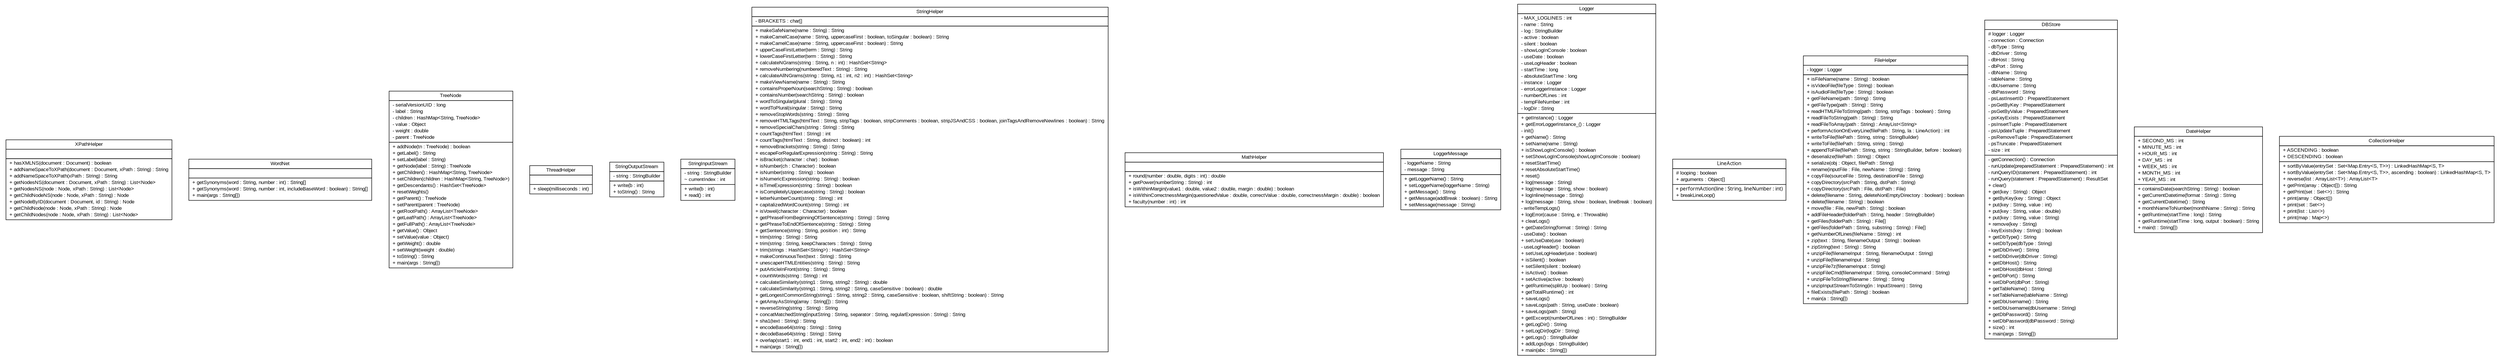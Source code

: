 #!/usr/local/bin/dot
#
# Class diagram 
# Generated by UMLGraph version 5.2 (http://www.umlgraph.org/)
#

digraph G {
	edge [fontname="arial",fontsize=10,labelfontname="arial",labelfontsize=10];
	node [fontname="arial",fontsize=10,shape=plaintext];
	nodesep=0.25;
	ranksep=0.5;
	// tud.iir.helper.XPathHelper
	c4185 [label=<<table title="tud.iir.helper.XPathHelper" border="0" cellborder="1" cellspacing="0" cellpadding="2" port="p" href="./XPathHelper.html">
		<tr><td><table border="0" cellspacing="0" cellpadding="1">
<tr><td align="center" balign="center"> XPathHelper </td></tr>
		</table></td></tr>
		<tr><td><table border="0" cellspacing="0" cellpadding="1">
<tr><td align="left" balign="left">  </td></tr>
		</table></td></tr>
		<tr><td><table border="0" cellspacing="0" cellpadding="1">
<tr><td align="left" balign="left"> + hasXMLNS(document : Document) : boolean </td></tr>
<tr><td align="left" balign="left"> + addNameSpaceToXPath(document : Document, xPath : String) : String </td></tr>
<tr><td align="left" balign="left"> + addNameSpaceToXPath(xPath : String) : String </td></tr>
<tr><td align="left" balign="left"> + getNodesNS(document : Document, xPath : String) : List&lt;Node&gt; </td></tr>
<tr><td align="left" balign="left"> + getNodesNS(node : Node, xPath : String) : List&lt;Node&gt; </td></tr>
<tr><td align="left" balign="left"> + getChildNodeNS(node : Node, xPath : String) : Node </td></tr>
<tr><td align="left" balign="left"> + getNodeByID(document : Document, id : String) : Node </td></tr>
<tr><td align="left" balign="left"> + getChildNode(node : Node, xPath : String) : Node </td></tr>
<tr><td align="left" balign="left"> + getChildNodes(node : Node, xPath : String) : List&lt;Node&gt; </td></tr>
		</table></td></tr>
		</table>>, fontname="arial", fontcolor="black", fontsize=10.0];
	// tud.iir.helper.WordNet
	c4186 [label=<<table title="tud.iir.helper.WordNet" border="0" cellborder="1" cellspacing="0" cellpadding="2" port="p" href="./WordNet.html">
		<tr><td><table border="0" cellspacing="0" cellpadding="1">
<tr><td align="center" balign="center"> WordNet </td></tr>
		</table></td></tr>
		<tr><td><table border="0" cellspacing="0" cellpadding="1">
<tr><td align="left" balign="left">  </td></tr>
		</table></td></tr>
		<tr><td><table border="0" cellspacing="0" cellpadding="1">
<tr><td align="left" balign="left"> + getSynonyms(word : String, number : int) : String[] </td></tr>
<tr><td align="left" balign="left"> + getSynonyms(word : String, number : int, includeBaseWord : boolean) : String[] </td></tr>
<tr><td align="left" balign="left"> + main(args : String[]) </td></tr>
		</table></td></tr>
		</table>>, fontname="arial", fontcolor="black", fontsize=10.0];
	// tud.iir.helper.TreeNode
	c4187 [label=<<table title="tud.iir.helper.TreeNode" border="0" cellborder="1" cellspacing="0" cellpadding="2" port="p" href="./TreeNode.html">
		<tr><td><table border="0" cellspacing="0" cellpadding="1">
<tr><td align="center" balign="center"> TreeNode </td></tr>
		</table></td></tr>
		<tr><td><table border="0" cellspacing="0" cellpadding="1">
<tr><td align="left" balign="left"> - serialVersionUID : long </td></tr>
<tr><td align="left" balign="left"> - label : String </td></tr>
<tr><td align="left" balign="left"> - children : HashMap&lt;String, TreeNode&gt; </td></tr>
<tr><td align="left" balign="left"> - value : Object </td></tr>
<tr><td align="left" balign="left"> - weight : double </td></tr>
<tr><td align="left" balign="left"> - parent : TreeNode </td></tr>
		</table></td></tr>
		<tr><td><table border="0" cellspacing="0" cellpadding="1">
<tr><td align="left" balign="left"> + addNode(tn : TreeNode) : boolean </td></tr>
<tr><td align="left" balign="left"> + getLabel() : String </td></tr>
<tr><td align="left" balign="left"> + setLabel(label : String) </td></tr>
<tr><td align="left" balign="left"> + getNode(label : String) : TreeNode </td></tr>
<tr><td align="left" balign="left"> + getChildren() : HashMap&lt;String, TreeNode&gt; </td></tr>
<tr><td align="left" balign="left"> + setChildren(children : HashMap&lt;String, TreeNode&gt;) </td></tr>
<tr><td align="left" balign="left"> + getDescendants() : HashSet&lt;TreeNode&gt; </td></tr>
<tr><td align="left" balign="left"> + resetWeights() </td></tr>
<tr><td align="left" balign="left"> + getParent() : TreeNode </td></tr>
<tr><td align="left" balign="left"> + setParent(parent : TreeNode) </td></tr>
<tr><td align="left" balign="left"> + getRootPath() : ArrayList&lt;TreeNode&gt; </td></tr>
<tr><td align="left" balign="left"> + getLeafPath() : ArrayList&lt;TreeNode&gt; </td></tr>
<tr><td align="left" balign="left"> + getFullPath() : ArrayList&lt;TreeNode&gt; </td></tr>
<tr><td align="left" balign="left"> + getValue() : Object </td></tr>
<tr><td align="left" balign="left"> + setValue(value : Object) </td></tr>
<tr><td align="left" balign="left"> + getWeight() : double </td></tr>
<tr><td align="left" balign="left"> + setWeight(weight : double) </td></tr>
<tr><td align="left" balign="left"> + toString() : String </td></tr>
<tr><td align="left" balign="left"> + main(args : String[]) </td></tr>
		</table></td></tr>
		</table>>, fontname="arial", fontcolor="black", fontsize=10.0];
	// tud.iir.helper.ThreadHelper
	c4188 [label=<<table title="tud.iir.helper.ThreadHelper" border="0" cellborder="1" cellspacing="0" cellpadding="2" port="p" href="./ThreadHelper.html">
		<tr><td><table border="0" cellspacing="0" cellpadding="1">
<tr><td align="center" balign="center"> ThreadHelper </td></tr>
		</table></td></tr>
		<tr><td><table border="0" cellspacing="0" cellpadding="1">
<tr><td align="left" balign="left">  </td></tr>
		</table></td></tr>
		<tr><td><table border="0" cellspacing="0" cellpadding="1">
<tr><td align="left" balign="left"> + sleep(milliseconds : int) </td></tr>
		</table></td></tr>
		</table>>, fontname="arial", fontcolor="black", fontsize=10.0];
	// tud.iir.helper.StringOutputStream
	c4189 [label=<<table title="tud.iir.helper.StringOutputStream" border="0" cellborder="1" cellspacing="0" cellpadding="2" port="p" href="./StringOutputStream.html">
		<tr><td><table border="0" cellspacing="0" cellpadding="1">
<tr><td align="center" balign="center"> StringOutputStream </td></tr>
		</table></td></tr>
		<tr><td><table border="0" cellspacing="0" cellpadding="1">
<tr><td align="left" balign="left"> - string : StringBuilder </td></tr>
		</table></td></tr>
		<tr><td><table border="0" cellspacing="0" cellpadding="1">
<tr><td align="left" balign="left"> + write(b : int) </td></tr>
<tr><td align="left" balign="left"> + toString() : String </td></tr>
		</table></td></tr>
		</table>>, fontname="arial", fontcolor="black", fontsize=10.0];
	// tud.iir.helper.StringInputStream
	c4190 [label=<<table title="tud.iir.helper.StringInputStream" border="0" cellborder="1" cellspacing="0" cellpadding="2" port="p" href="./StringInputStream.html">
		<tr><td><table border="0" cellspacing="0" cellpadding="1">
<tr><td align="center" balign="center"> StringInputStream </td></tr>
		</table></td></tr>
		<tr><td><table border="0" cellspacing="0" cellpadding="1">
<tr><td align="left" balign="left"> - string : StringBuilder </td></tr>
<tr><td align="left" balign="left"> ~ currentIndex : int </td></tr>
		</table></td></tr>
		<tr><td><table border="0" cellspacing="0" cellpadding="1">
<tr><td align="left" balign="left"> + write(b : int) </td></tr>
<tr><td align="left" balign="left"> + read() : int </td></tr>
		</table></td></tr>
		</table>>, fontname="arial", fontcolor="black", fontsize=10.0];
	// tud.iir.helper.StringHelper
	c4191 [label=<<table title="tud.iir.helper.StringHelper" border="0" cellborder="1" cellspacing="0" cellpadding="2" port="p" href="./StringHelper.html">
		<tr><td><table border="0" cellspacing="0" cellpadding="1">
<tr><td align="center" balign="center"> StringHelper </td></tr>
		</table></td></tr>
		<tr><td><table border="0" cellspacing="0" cellpadding="1">
<tr><td align="left" balign="left"> - BRACKETS : char[] </td></tr>
		</table></td></tr>
		<tr><td><table border="0" cellspacing="0" cellpadding="1">
<tr><td align="left" balign="left"> + makeSafeName(name : String) : String </td></tr>
<tr><td align="left" balign="left"> + makeCamelCase(name : String, uppercaseFirst : boolean, toSingular : boolean) : String </td></tr>
<tr><td align="left" balign="left"> + makeCamelCase(name : String, uppercaseFirst : boolean) : String </td></tr>
<tr><td align="left" balign="left"> + upperCaseFirstLetter(term : String) : String </td></tr>
<tr><td align="left" balign="left"> + lowerCaseFirstLetter(term : String) : String </td></tr>
<tr><td align="left" balign="left"> + calculateNGrams(string : String, n : int) : HashSet&lt;String&gt; </td></tr>
<tr><td align="left" balign="left"> + removeNumbering(numberedText : String) : String </td></tr>
<tr><td align="left" balign="left"> + calculateAllNGrams(string : String, n1 : int, n2 : int) : HashSet&lt;String&gt; </td></tr>
<tr><td align="left" balign="left"> + makeViewName(name : String) : String </td></tr>
<tr><td align="left" balign="left"> + containsProperNoun(searchString : String) : boolean </td></tr>
<tr><td align="left" balign="left"> + containsNumber(searchString : String) : boolean </td></tr>
<tr><td align="left" balign="left"> + wordToSingular(plural : String) : String </td></tr>
<tr><td align="left" balign="left"> + wordToPlural(singular : String) : String </td></tr>
<tr><td align="left" balign="left"> + removeStopWords(string : String) : String </td></tr>
<tr><td align="left" balign="left"> + removeHTMLTags(htmlText : String, stripTags : boolean, stripComments : boolean, stripJSAndCSS : boolean, joinTagsAndRemoveNewlines : boolean) : String </td></tr>
<tr><td align="left" balign="left"> + removeSpecialChars(string : String) : String </td></tr>
<tr><td align="left" balign="left"> + countTags(htmlText : String) : int </td></tr>
<tr><td align="left" balign="left"> + countTags(htmlText : String, distinct : boolean) : int </td></tr>
<tr><td align="left" balign="left"> + removeBrackets(string : String) : String </td></tr>
<tr><td align="left" balign="left"> + escapeForRegularExpression(string : String) : String </td></tr>
<tr><td align="left" balign="left"> + isBracket(character : char) : boolean </td></tr>
<tr><td align="left" balign="left"> + isNumber(ch : Character) : boolean </td></tr>
<tr><td align="left" balign="left"> + isNumber(string : String) : boolean </td></tr>
<tr><td align="left" balign="left"> + isNumericExpression(string : String) : boolean </td></tr>
<tr><td align="left" balign="left"> + isTimeExpression(string : String) : boolean </td></tr>
<tr><td align="left" balign="left"> + isCompletelyUppercase(string : String) : boolean </td></tr>
<tr><td align="left" balign="left"> + letterNumberCount(string : String) : int </td></tr>
<tr><td align="left" balign="left"> + capitalizedWordCount(string : String) : int </td></tr>
<tr><td align="left" balign="left"> + isVowel(character : Character) : boolean </td></tr>
<tr><td align="left" balign="left"> + getPhraseFromBeginningOfSentence(string : String) : String </td></tr>
<tr><td align="left" balign="left"> + getPhraseToEndOfSentence(string : String) : String </td></tr>
<tr><td align="left" balign="left"> + getSentence(string : String, position : int) : String </td></tr>
<tr><td align="left" balign="left"> + trim(string : String) : String </td></tr>
<tr><td align="left" balign="left"> + trim(string : String, keepCharacters : String) : String </td></tr>
<tr><td align="left" balign="left"> + trim(strings : HashSet&lt;String&gt;) : HashSet&lt;String&gt; </td></tr>
<tr><td align="left" balign="left"> + makeContinuousText(text : String) : String </td></tr>
<tr><td align="left" balign="left"> + unescapeHTMLEntities(string : String) : String </td></tr>
<tr><td align="left" balign="left"> + putArticleInFront(string : String) : String </td></tr>
<tr><td align="left" balign="left"> + countWords(string : String) : int </td></tr>
<tr><td align="left" balign="left"> + calculateSimilarity(string1 : String, string2 : String) : double </td></tr>
<tr><td align="left" balign="left"> + calculateSimilarity(string1 : String, string2 : String, caseSensitive : boolean) : double </td></tr>
<tr><td align="left" balign="left"> + getLongestCommonString(string1 : String, string2 : String, caseSensitive : boolean, shiftString : boolean) : String </td></tr>
<tr><td align="left" balign="left"> + getArrayAsString(array : String[]) : String </td></tr>
<tr><td align="left" balign="left"> + reverseString(string : String) : String </td></tr>
<tr><td align="left" balign="left"> + concatMatchedString(inputString : String, separator : String, regularExpression : String) : String </td></tr>
<tr><td align="left" balign="left"> + sha1(text : String) : String </td></tr>
<tr><td align="left" balign="left"> + encodeBase64(string : String) : String </td></tr>
<tr><td align="left" balign="left"> + decodeBase64(string : String) : String </td></tr>
<tr><td align="left" balign="left"> + overlap(start1 : int, end1 : int, start2 : int, end2 : int) : boolean </td></tr>
<tr><td align="left" balign="left"> + main(args : String[]) </td></tr>
		</table></td></tr>
		</table>>, fontname="arial", fontcolor="black", fontsize=10.0];
	// tud.iir.helper.MathHelper
	c4192 [label=<<table title="tud.iir.helper.MathHelper" border="0" cellborder="1" cellspacing="0" cellpadding="2" port="p" href="./MathHelper.html">
		<tr><td><table border="0" cellspacing="0" cellpadding="1">
<tr><td align="center" balign="center"> MathHelper </td></tr>
		</table></td></tr>
		<tr><td><table border="0" cellspacing="0" cellpadding="1">
<tr><td align="left" balign="left">  </td></tr>
		</table></td></tr>
		<tr><td><table border="0" cellspacing="0" cellpadding="1">
<tr><td align="left" balign="left"> + round(number : double, digits : int) : double </td></tr>
<tr><td align="left" balign="left"> + getPower(numberString : String) : int </td></tr>
<tr><td align="left" balign="left"> + isWithinMargin(value1 : double, value2 : double, margin : double) : boolean </td></tr>
<tr><td align="left" balign="left"> + isWithinCorrectnessMargin(questionedValue : double, correctValue : double, correctnessMargin : double) : boolean </td></tr>
<tr><td align="left" balign="left"> + faculty(number : int) : int </td></tr>
		</table></td></tr>
		</table>>, fontname="arial", fontcolor="black", fontsize=10.0];
	// tud.iir.helper.LoggerMessage
	c4193 [label=<<table title="tud.iir.helper.LoggerMessage" border="0" cellborder="1" cellspacing="0" cellpadding="2" port="p" href="./LoggerMessage.html">
		<tr><td><table border="0" cellspacing="0" cellpadding="1">
<tr><td align="center" balign="center"> LoggerMessage </td></tr>
		</table></td></tr>
		<tr><td><table border="0" cellspacing="0" cellpadding="1">
<tr><td align="left" balign="left"> - loggerName : String </td></tr>
<tr><td align="left" balign="left"> - message : String </td></tr>
		</table></td></tr>
		<tr><td><table border="0" cellspacing="0" cellpadding="1">
<tr><td align="left" balign="left"> + getLoggerName() : String </td></tr>
<tr><td align="left" balign="left"> + setLoggerName(loggerName : String) </td></tr>
<tr><td align="left" balign="left"> + getMessage() : String </td></tr>
<tr><td align="left" balign="left"> + getMessage(addBreak : boolean) : String </td></tr>
<tr><td align="left" balign="left"> + setMessage(message : String) </td></tr>
		</table></td></tr>
		</table>>, fontname="arial", fontcolor="black", fontsize=10.0];
	// tud.iir.helper.Logger
	c4194 [label=<<table title="tud.iir.helper.Logger" border="0" cellborder="1" cellspacing="0" cellpadding="2" port="p" href="./Logger.html">
		<tr><td><table border="0" cellspacing="0" cellpadding="1">
<tr><td align="center" balign="center"> Logger </td></tr>
		</table></td></tr>
		<tr><td><table border="0" cellspacing="0" cellpadding="1">
<tr><td align="left" balign="left"> - MAX_LOGLINES : int </td></tr>
<tr><td align="left" balign="left"> - name : String </td></tr>
<tr><td align="left" balign="left"> - log : StringBuilder </td></tr>
<tr><td align="left" balign="left"> - active : boolean </td></tr>
<tr><td align="left" balign="left"> - silent : boolean </td></tr>
<tr><td align="left" balign="left"> - showLogInConsole : boolean </td></tr>
<tr><td align="left" balign="left"> - useDate : boolean </td></tr>
<tr><td align="left" balign="left"> - useLogHeader : boolean </td></tr>
<tr><td align="left" balign="left"> - startTime : long </td></tr>
<tr><td align="left" balign="left"> - absoluteStartTime : long </td></tr>
<tr><td align="left" balign="left"> - instance : Logger </td></tr>
<tr><td align="left" balign="left"> - errorLoggerInstance : Logger </td></tr>
<tr><td align="left" balign="left"> - numberOfLines : int </td></tr>
<tr><td align="left" balign="left"> - tempFileNumber : int </td></tr>
<tr><td align="left" balign="left"> - logDir : String </td></tr>
		</table></td></tr>
		<tr><td><table border="0" cellspacing="0" cellpadding="1">
<tr><td align="left" balign="left"> + getInstance() : Logger </td></tr>
<tr><td align="left" balign="left"> + getErrorLoggerInstance_() : Logger </td></tr>
<tr><td align="left" balign="left"> - init() </td></tr>
<tr><td align="left" balign="left"> + getName() : String </td></tr>
<tr><td align="left" balign="left"> + setName(name : String) </td></tr>
<tr><td align="left" balign="left"> + isShowLogInConsole() : boolean </td></tr>
<tr><td align="left" balign="left"> + setShowLogInConsole(showLogInConsole : boolean) </td></tr>
<tr><td align="left" balign="left"> + resetStartTime() </td></tr>
<tr><td align="left" balign="left"> + resetAbsoluteStartTime() </td></tr>
<tr><td align="left" balign="left"> + reset() </td></tr>
<tr><td align="left" balign="left"> + log(message : String) </td></tr>
<tr><td align="left" balign="left"> + log(message : String, show : boolean) </td></tr>
<tr><td align="left" balign="left"> + logInline(message : String) </td></tr>
<tr><td align="left" balign="left"> + log(message : String, show : boolean, lineBreak : boolean) </td></tr>
<tr><td align="left" balign="left"> - writeTempLogs() </td></tr>
<tr><td align="left" balign="left"> + logError(cause : String, e : Throwable) </td></tr>
<tr><td align="left" balign="left"> + clearLogs() </td></tr>
<tr><td align="left" balign="left"> + getDateString(format : String) : String </td></tr>
<tr><td align="left" balign="left"> - useDate() : boolean </td></tr>
<tr><td align="left" balign="left"> + setUseDate(use : boolean) </td></tr>
<tr><td align="left" balign="left"> - useLogHeader() : boolean </td></tr>
<tr><td align="left" balign="left"> + setUseLogHeader(use : boolean) </td></tr>
<tr><td align="left" balign="left"> + isSilent() : boolean </td></tr>
<tr><td align="left" balign="left"> + setSilent(silent : boolean) </td></tr>
<tr><td align="left" balign="left"> + isActive() : boolean </td></tr>
<tr><td align="left" balign="left"> + setActive(active : boolean) </td></tr>
<tr><td align="left" balign="left"> + getRuntime(splitUp : boolean) : String </td></tr>
<tr><td align="left" balign="left"> + getTotalRuntime() : int </td></tr>
<tr><td align="left" balign="left"> + saveLogs() </td></tr>
<tr><td align="left" balign="left"> + saveLogs(path : String, useDate : boolean) </td></tr>
<tr><td align="left" balign="left"> + saveLogs(path : String) </td></tr>
<tr><td align="left" balign="left"> + getExcerpt(numberOfLines : int) : StringBuilder </td></tr>
<tr><td align="left" balign="left"> + getLogDir() : String </td></tr>
<tr><td align="left" balign="left"> + setLogDir(logDir : String) </td></tr>
<tr><td align="left" balign="left"> + getLogs() : StringBuilder </td></tr>
<tr><td align="left" balign="left"> + addLogs(logs : StringBuilder) </td></tr>
<tr><td align="left" balign="left"> + main(abc : String[]) </td></tr>
		</table></td></tr>
		</table>>, fontname="arial", fontcolor="black", fontsize=10.0];
	// tud.iir.helper.LineAction
	c4195 [label=<<table title="tud.iir.helper.LineAction" border="0" cellborder="1" cellspacing="0" cellpadding="2" port="p" href="./LineAction.html">
		<tr><td><table border="0" cellspacing="0" cellpadding="1">
<tr><td align="center" balign="center"><font face="ariali"> LineAction </font></td></tr>
		</table></td></tr>
		<tr><td><table border="0" cellspacing="0" cellpadding="1">
<tr><td align="left" balign="left"> # looping : boolean </td></tr>
<tr><td align="left" balign="left"> + arguments : Object[] </td></tr>
		</table></td></tr>
		<tr><td><table border="0" cellspacing="0" cellpadding="1">
<tr><td align="left" balign="left"><font face="ariali" point-size="10.0"> + performAction(line : String, lineNumber : int) </font></td></tr>
<tr><td align="left" balign="left"> + breakLineLoop() </td></tr>
		</table></td></tr>
		</table>>, fontname="arial", fontcolor="black", fontsize=10.0];
	// tud.iir.helper.FileHelper
	c4196 [label=<<table title="tud.iir.helper.FileHelper" border="0" cellborder="1" cellspacing="0" cellpadding="2" port="p" href="./FileHelper.html">
		<tr><td><table border="0" cellspacing="0" cellpadding="1">
<tr><td align="center" balign="center"> FileHelper </td></tr>
		</table></td></tr>
		<tr><td><table border="0" cellspacing="0" cellpadding="1">
<tr><td align="left" balign="left"> - logger : Logger </td></tr>
		</table></td></tr>
		<tr><td><table border="0" cellspacing="0" cellpadding="1">
<tr><td align="left" balign="left"> + isFileName(name : String) : boolean </td></tr>
<tr><td align="left" balign="left"> + isVideoFile(fileType : String) : boolean </td></tr>
<tr><td align="left" balign="left"> + isAudioFile(fileType : String) : boolean </td></tr>
<tr><td align="left" balign="left"> + getFileName(path : String) : String </td></tr>
<tr><td align="left" balign="left"> + getFileType(path : String) : String </td></tr>
<tr><td align="left" balign="left"> + readHTMLFileToString(path : String, stripTags : boolean) : String </td></tr>
<tr><td align="left" balign="left"> + readFileToString(path : String) : String </td></tr>
<tr><td align="left" balign="left"> + readFileToArray(path : String) : ArrayList&lt;String&gt; </td></tr>
<tr><td align="left" balign="left"> + performActionOnEveryLine(filePath : String, la : LineAction) : int </td></tr>
<tr><td align="left" balign="left"> + writeToFile(filePath : String, string : StringBuilder) </td></tr>
<tr><td align="left" balign="left"> + writeToFile(filePath : String, string : String) </td></tr>
<tr><td align="left" balign="left"> + appendToFile(filePath : String, string : StringBuilder, before : boolean) </td></tr>
<tr><td align="left" balign="left"> + deserialize(filePath : String) : Object </td></tr>
<tr><td align="left" balign="left"> + serialize(obj : Object, filePath : String) </td></tr>
<tr><td align="left" balign="left"> + rename(inputFile : File, newName : String) : String </td></tr>
<tr><td align="left" balign="left"> + copyFile(sourceFile : String, destinationFile : String) </td></tr>
<tr><td align="left" balign="left"> + copyDirectory(srcPath : String, dstPath : String) </td></tr>
<tr><td align="left" balign="left"> + copyDirectory(srcPath : File, dstPath : File) </td></tr>
<tr><td align="left" balign="left"> + delete(filename : String, deleteNonEmptyDirectory : boolean) : boolean </td></tr>
<tr><td align="left" balign="left"> + delete(filename : String) : boolean </td></tr>
<tr><td align="left" balign="left"> + move(file : File, newPath : String) : boolean </td></tr>
<tr><td align="left" balign="left"> + addFileHeader(folderPath : String, header : StringBuilder) </td></tr>
<tr><td align="left" balign="left"> + getFiles(folderPath : String) : File[] </td></tr>
<tr><td align="left" balign="left"> + getFiles(folderPath : String, substring : String) : File[] </td></tr>
<tr><td align="left" balign="left"> + getNumberOfLines(fileName : String) : int </td></tr>
<tr><td align="left" balign="left"> + zip(text : String, filenameOutput : String) : boolean </td></tr>
<tr><td align="left" balign="left"> + zipString(text : String) : String </td></tr>
<tr><td align="left" balign="left"> + unzipFile(filenameInput : String, filenameOutput : String) </td></tr>
<tr><td align="left" balign="left"> + unzipFile(filenameInput : String) </td></tr>
<tr><td align="left" balign="left"> + unzipFile7z(filenameInput : String) </td></tr>
<tr><td align="left" balign="left"> + unzipFileCmd(filenameInput : String, consoleCommand : String) </td></tr>
<tr><td align="left" balign="left"> + unzipFileToString(filename : String) : String </td></tr>
<tr><td align="left" balign="left"> + unzipInputStreamToString(in : InputStream) : String </td></tr>
<tr><td align="left" balign="left"> + fileExists(filePath : String) : boolean </td></tr>
<tr><td align="left" balign="left"> + main(a : String[]) </td></tr>
		</table></td></tr>
		</table>>, fontname="arial", fontcolor="black", fontsize=10.0];
	// tud.iir.helper.DBStore
	c4197 [label=<<table title="tud.iir.helper.DBStore" border="0" cellborder="1" cellspacing="0" cellpadding="2" port="p" href="./DBStore.html">
		<tr><td><table border="0" cellspacing="0" cellpadding="1">
<tr><td align="center" balign="center"> DBStore </td></tr>
		</table></td></tr>
		<tr><td><table border="0" cellspacing="0" cellpadding="1">
<tr><td align="left" balign="left"> # logger : Logger </td></tr>
<tr><td align="left" balign="left"> - connection : Connection </td></tr>
<tr><td align="left" balign="left"> - dbType : String </td></tr>
<tr><td align="left" balign="left"> - dbDriver : String </td></tr>
<tr><td align="left" balign="left"> - dbHost : String </td></tr>
<tr><td align="left" balign="left"> - dbPort : String </td></tr>
<tr><td align="left" balign="left"> - dbName : String </td></tr>
<tr><td align="left" balign="left"> - tableName : String </td></tr>
<tr><td align="left" balign="left"> - dbUsername : String </td></tr>
<tr><td align="left" balign="left"> - dbPassword : String </td></tr>
<tr><td align="left" balign="left"> - psLastInsertID : PreparedStatement </td></tr>
<tr><td align="left" balign="left"> - psGetByKey : PreparedStatement </td></tr>
<tr><td align="left" balign="left"> - psGetByValue : PreparedStatement </td></tr>
<tr><td align="left" balign="left"> - psKeyExists : PreparedStatement </td></tr>
<tr><td align="left" balign="left"> - psInsertTuple : PreparedStatement </td></tr>
<tr><td align="left" balign="left"> - psUpdateTuple : PreparedStatement </td></tr>
<tr><td align="left" balign="left"> - psRemoveTuple : PreparedStatement </td></tr>
<tr><td align="left" balign="left"> - psTruncate : PreparedStatement </td></tr>
<tr><td align="left" balign="left"> - size : int </td></tr>
		</table></td></tr>
		<tr><td><table border="0" cellspacing="0" cellpadding="1">
<tr><td align="left" balign="left"> - getConnection() : Connection </td></tr>
<tr><td align="left" balign="left"> - runUpdate(preparedStatement : PreparedStatement) : int </td></tr>
<tr><td align="left" balign="left"> - runQueryID(statement : PreparedStatement) : int </td></tr>
<tr><td align="left" balign="left"> - runQuery(statement : PreparedStatement) : ResultSet </td></tr>
<tr><td align="left" balign="left"> + clear() </td></tr>
<tr><td align="left" balign="left"> + get(key : String) : Object </td></tr>
<tr><td align="left" balign="left"> + getByKey(key : String) : Object </td></tr>
<tr><td align="left" balign="left"> + put(key : String, value : int) </td></tr>
<tr><td align="left" balign="left"> + put(key : String, value : double) </td></tr>
<tr><td align="left" balign="left"> + put(key : String, value : String) </td></tr>
<tr><td align="left" balign="left"> + remove(key : String) </td></tr>
<tr><td align="left" balign="left"> - keyExists(key : String) : boolean </td></tr>
<tr><td align="left" balign="left"> + getDbType() : String </td></tr>
<tr><td align="left" balign="left"> + setDbType(dbType : String) </td></tr>
<tr><td align="left" balign="left"> + getDbDriver() : String </td></tr>
<tr><td align="left" balign="left"> + setDbDriver(dbDriver : String) </td></tr>
<tr><td align="left" balign="left"> + getDbHost() : String </td></tr>
<tr><td align="left" balign="left"> + setDbHost(dbHost : String) </td></tr>
<tr><td align="left" balign="left"> + getDbPort() : String </td></tr>
<tr><td align="left" balign="left"> + setDbPort(dbPort : String) </td></tr>
<tr><td align="left" balign="left"> + getTableName() : String </td></tr>
<tr><td align="left" balign="left"> + setTableName(tableName : String) </td></tr>
<tr><td align="left" balign="left"> + getDbUsername() : String </td></tr>
<tr><td align="left" balign="left"> + setDbUsername(dbUsername : String) </td></tr>
<tr><td align="left" balign="left"> + getDbPassword() : String </td></tr>
<tr><td align="left" balign="left"> + setDbPassword(dbPassword : String) </td></tr>
<tr><td align="left" balign="left"> + size() : int </td></tr>
<tr><td align="left" balign="left"> + main(args : String[]) </td></tr>
		</table></td></tr>
		</table>>, fontname="arial", fontcolor="black", fontsize=10.0];
	// tud.iir.helper.DateHelper
	c4198 [label=<<table title="tud.iir.helper.DateHelper" border="0" cellborder="1" cellspacing="0" cellpadding="2" port="p" href="./DateHelper.html">
		<tr><td><table border="0" cellspacing="0" cellpadding="1">
<tr><td align="center" balign="center"> DateHelper </td></tr>
		</table></td></tr>
		<tr><td><table border="0" cellspacing="0" cellpadding="1">
<tr><td align="left" balign="left"> + SECOND_MS : int </td></tr>
<tr><td align="left" balign="left"> + MINUTE_MS : int </td></tr>
<tr><td align="left" balign="left"> + HOUR_MS : int </td></tr>
<tr><td align="left" balign="left"> + DAY_MS : int </td></tr>
<tr><td align="left" balign="left"> + WEEK_MS : int </td></tr>
<tr><td align="left" balign="left"> + MONTH_MS : int </td></tr>
<tr><td align="left" balign="left"> + YEAR_MS : int </td></tr>
		</table></td></tr>
		<tr><td><table border="0" cellspacing="0" cellpadding="1">
<tr><td align="left" balign="left"> + containsDate(searchString : String) : boolean </td></tr>
<tr><td align="left" balign="left"> + getCurrentDatetime(format : String) : String </td></tr>
<tr><td align="left" balign="left"> + getCurrentDatetime() : String </td></tr>
<tr><td align="left" balign="left"> + monthNameToNumber(monthName : String) : String </td></tr>
<tr><td align="left" balign="left"> + getRuntime(startTime : long) : String </td></tr>
<tr><td align="left" balign="left"> + getRuntime(startTime : long, output : boolean) : String </td></tr>
<tr><td align="left" balign="left"> + main(t : String[]) </td></tr>
		</table></td></tr>
		</table>>, fontname="arial", fontcolor="black", fontsize=10.0];
	// tud.iir.helper.CollectionHelper
	c4199 [label=<<table title="tud.iir.helper.CollectionHelper" border="0" cellborder="1" cellspacing="0" cellpadding="2" port="p" href="./CollectionHelper.html">
		<tr><td><table border="0" cellspacing="0" cellpadding="1">
<tr><td align="center" balign="center"> CollectionHelper </td></tr>
		</table></td></tr>
		<tr><td><table border="0" cellspacing="0" cellpadding="1">
<tr><td align="left" balign="left"> + ASCENDING : boolean </td></tr>
<tr><td align="left" balign="left"> + DESCENDING : boolean </td></tr>
		</table></td></tr>
		<tr><td><table border="0" cellspacing="0" cellpadding="1">
<tr><td align="left" balign="left"> + sortByValue(entrySet : Set&lt;Map.Entry&lt;S, T&gt;&gt;) : LinkedHashMap&lt;S, T&gt; </td></tr>
<tr><td align="left" balign="left"> + sortByValue(entrySet : Set&lt;Map.Entry&lt;S, T&gt;&gt;, ascending : boolean) : LinkedHashMap&lt;S, T&gt; </td></tr>
<tr><td align="left" balign="left"> + reverse(list : ArrayList&lt;T&gt;) : ArrayList&lt;T&gt; </td></tr>
<tr><td align="left" balign="left"> + getPrint(array : Object[]) : String </td></tr>
<tr><td align="left" balign="left"> + getPrint(set : Set&lt;&gt;) : String </td></tr>
<tr><td align="left" balign="left"> + print(array : Object[]) </td></tr>
<tr><td align="left" balign="left"> + print(set : Set&lt;&gt;) </td></tr>
<tr><td align="left" balign="left"> + print(list : List&lt;&gt;) </td></tr>
<tr><td align="left" balign="left"> + print(map : Map&lt;&gt;) </td></tr>
		</table></td></tr>
		</table>>, fontname="arial", fontcolor="black", fontsize=10.0];
}


